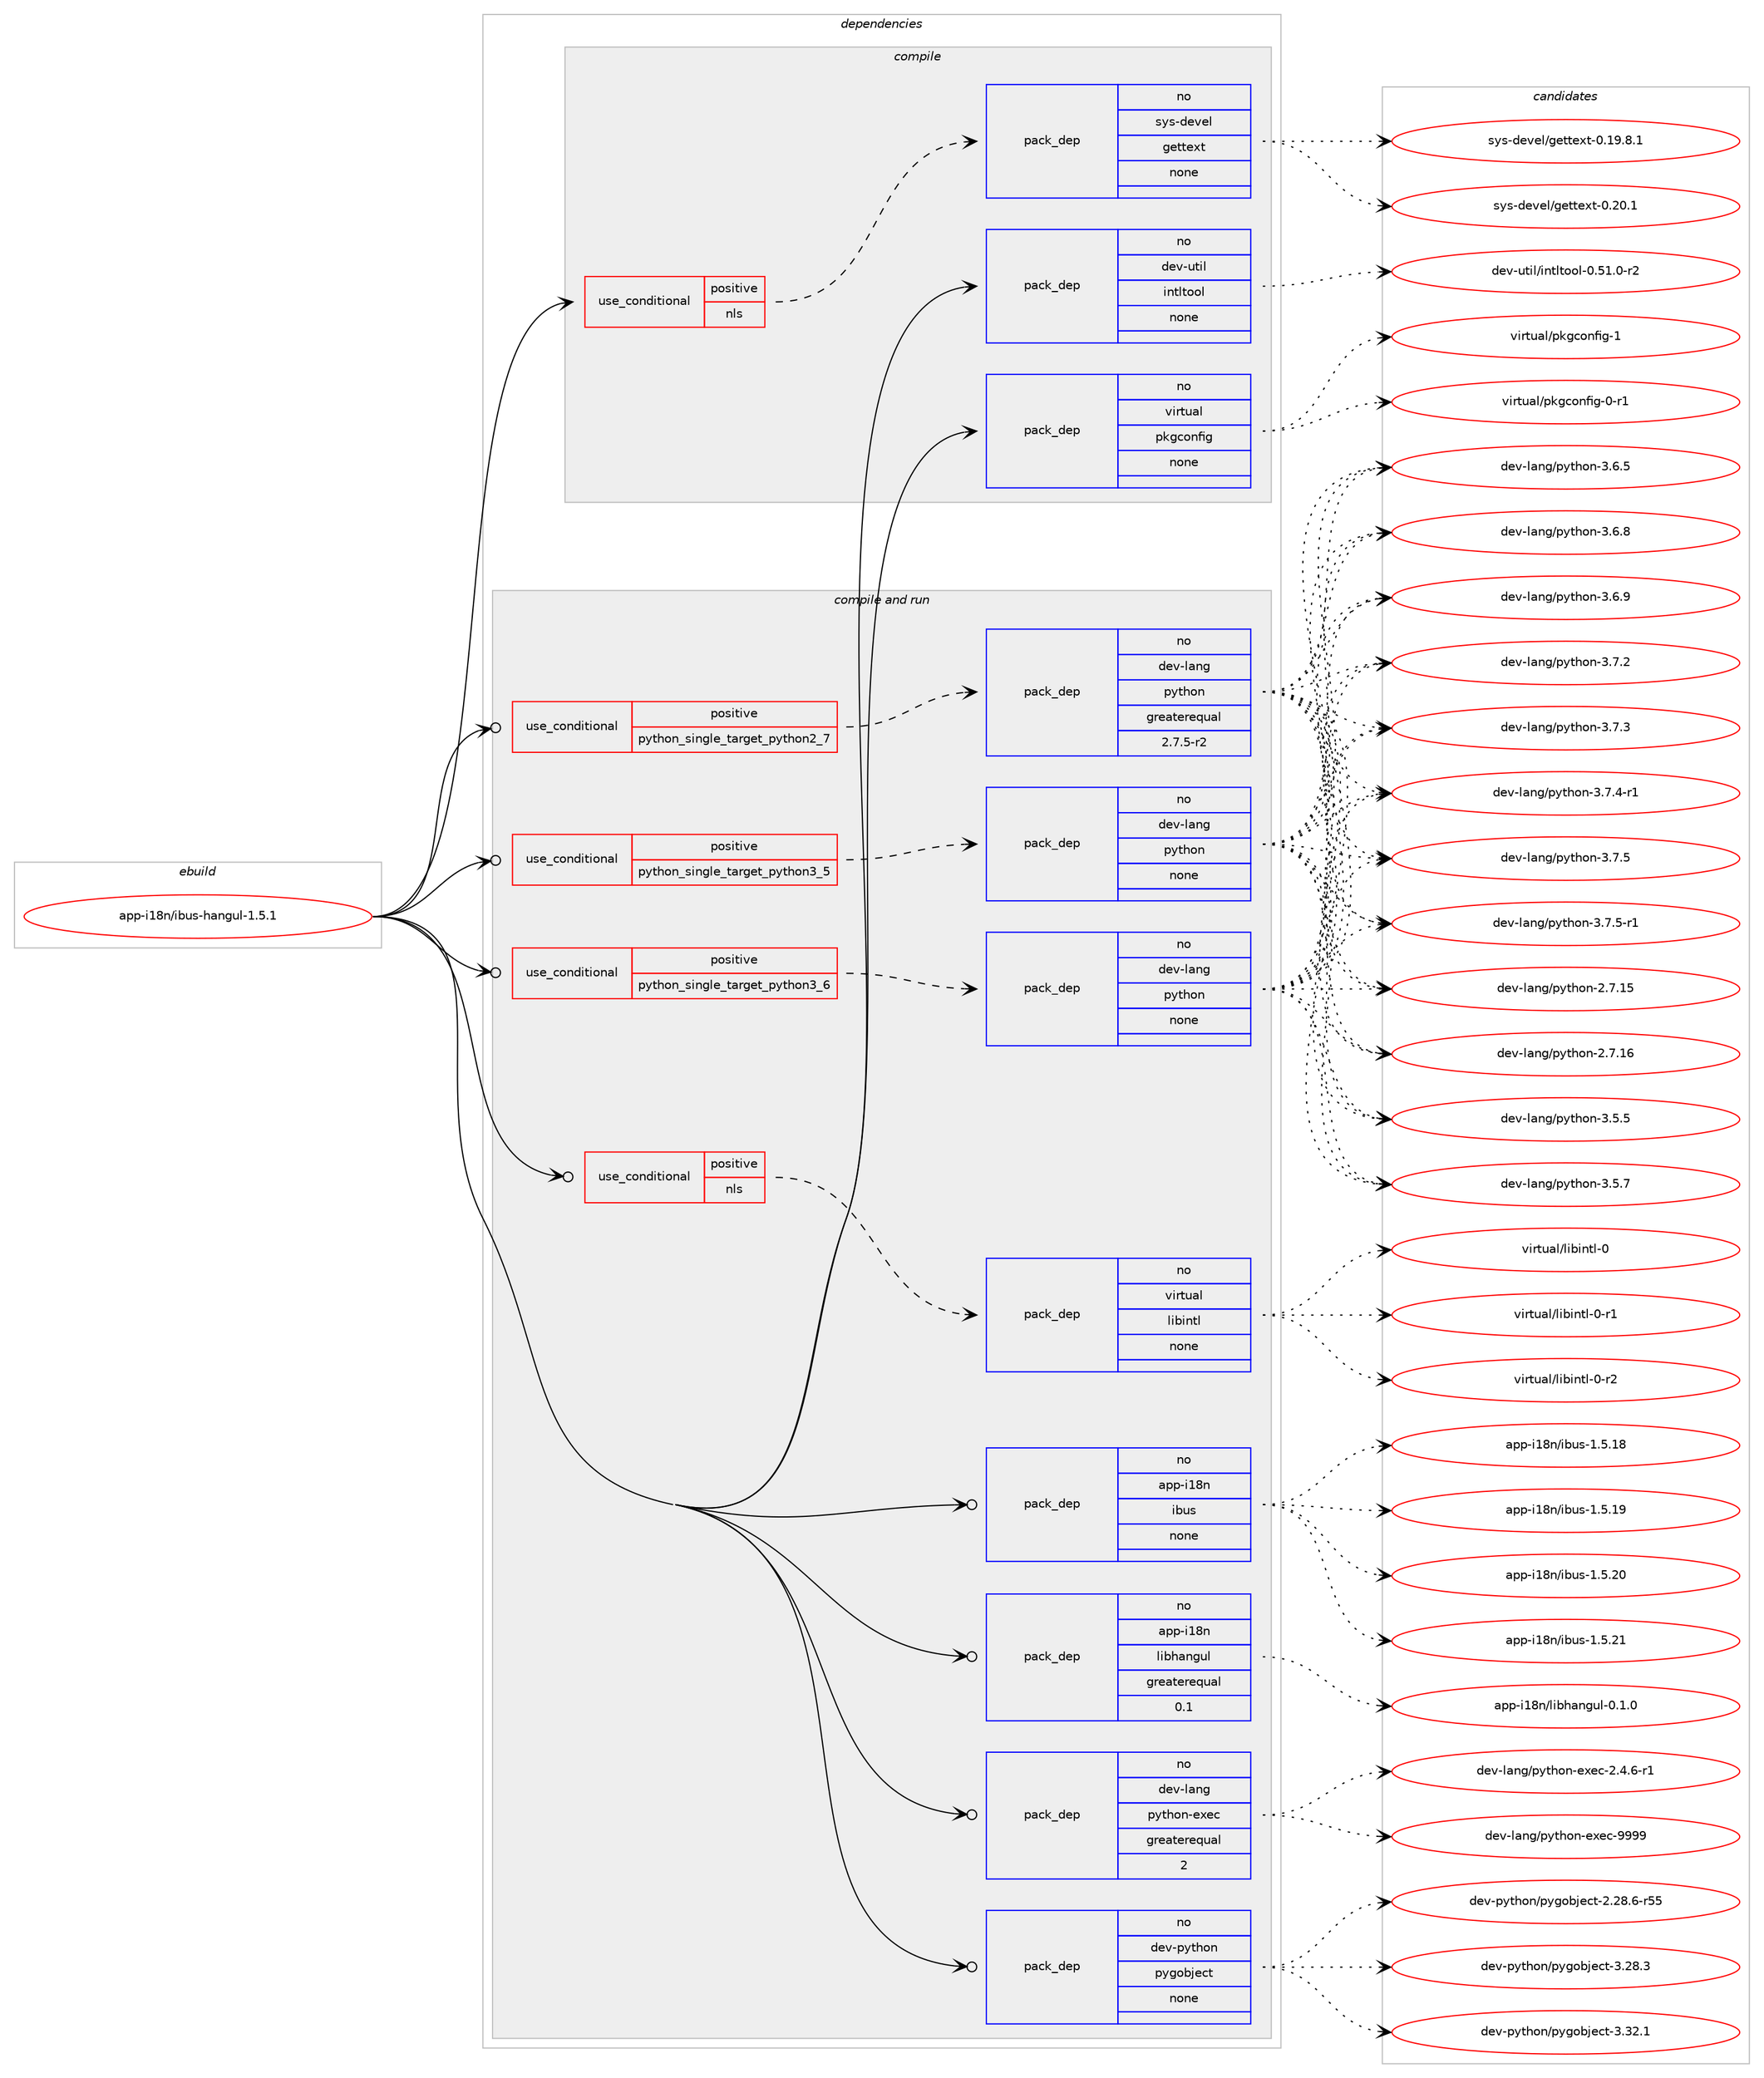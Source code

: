 digraph prolog {

# *************
# Graph options
# *************

newrank=true;
concentrate=true;
compound=true;
graph [rankdir=LR,fontname=Helvetica,fontsize=10,ranksep=1.5];#, ranksep=2.5, nodesep=0.2];
edge  [arrowhead=vee];
node  [fontname=Helvetica,fontsize=10];

# **********
# The ebuild
# **********

subgraph cluster_leftcol {
color=gray;
rank=same;
label=<<i>ebuild</i>>;
id [label="app-i18n/ibus-hangul-1.5.1", color=red, width=4, href="../app-i18n/ibus-hangul-1.5.1.svg"];
}

# ****************
# The dependencies
# ****************

subgraph cluster_midcol {
color=gray;
label=<<i>dependencies</i>>;
subgraph cluster_compile {
fillcolor="#eeeeee";
style=filled;
label=<<i>compile</i>>;
subgraph cond118323 {
dependency494833 [label=<<TABLE BORDER="0" CELLBORDER="1" CELLSPACING="0" CELLPADDING="4"><TR><TD ROWSPAN="3" CELLPADDING="10">use_conditional</TD></TR><TR><TD>positive</TD></TR><TR><TD>nls</TD></TR></TABLE>>, shape=none, color=red];
subgraph pack367600 {
dependency494834 [label=<<TABLE BORDER="0" CELLBORDER="1" CELLSPACING="0" CELLPADDING="4" WIDTH="220"><TR><TD ROWSPAN="6" CELLPADDING="30">pack_dep</TD></TR><TR><TD WIDTH="110">no</TD></TR><TR><TD>sys-devel</TD></TR><TR><TD>gettext</TD></TR><TR><TD>none</TD></TR><TR><TD></TD></TR></TABLE>>, shape=none, color=blue];
}
dependency494833:e -> dependency494834:w [weight=20,style="dashed",arrowhead="vee"];
}
id:e -> dependency494833:w [weight=20,style="solid",arrowhead="vee"];
subgraph pack367601 {
dependency494835 [label=<<TABLE BORDER="0" CELLBORDER="1" CELLSPACING="0" CELLPADDING="4" WIDTH="220"><TR><TD ROWSPAN="6" CELLPADDING="30">pack_dep</TD></TR><TR><TD WIDTH="110">no</TD></TR><TR><TD>dev-util</TD></TR><TR><TD>intltool</TD></TR><TR><TD>none</TD></TR><TR><TD></TD></TR></TABLE>>, shape=none, color=blue];
}
id:e -> dependency494835:w [weight=20,style="solid",arrowhead="vee"];
subgraph pack367602 {
dependency494836 [label=<<TABLE BORDER="0" CELLBORDER="1" CELLSPACING="0" CELLPADDING="4" WIDTH="220"><TR><TD ROWSPAN="6" CELLPADDING="30">pack_dep</TD></TR><TR><TD WIDTH="110">no</TD></TR><TR><TD>virtual</TD></TR><TR><TD>pkgconfig</TD></TR><TR><TD>none</TD></TR><TR><TD></TD></TR></TABLE>>, shape=none, color=blue];
}
id:e -> dependency494836:w [weight=20,style="solid",arrowhead="vee"];
}
subgraph cluster_compileandrun {
fillcolor="#eeeeee";
style=filled;
label=<<i>compile and run</i>>;
subgraph cond118324 {
dependency494837 [label=<<TABLE BORDER="0" CELLBORDER="1" CELLSPACING="0" CELLPADDING="4"><TR><TD ROWSPAN="3" CELLPADDING="10">use_conditional</TD></TR><TR><TD>positive</TD></TR><TR><TD>nls</TD></TR></TABLE>>, shape=none, color=red];
subgraph pack367603 {
dependency494838 [label=<<TABLE BORDER="0" CELLBORDER="1" CELLSPACING="0" CELLPADDING="4" WIDTH="220"><TR><TD ROWSPAN="6" CELLPADDING="30">pack_dep</TD></TR><TR><TD WIDTH="110">no</TD></TR><TR><TD>virtual</TD></TR><TR><TD>libintl</TD></TR><TR><TD>none</TD></TR><TR><TD></TD></TR></TABLE>>, shape=none, color=blue];
}
dependency494837:e -> dependency494838:w [weight=20,style="dashed",arrowhead="vee"];
}
id:e -> dependency494837:w [weight=20,style="solid",arrowhead="odotvee"];
subgraph cond118325 {
dependency494839 [label=<<TABLE BORDER="0" CELLBORDER="1" CELLSPACING="0" CELLPADDING="4"><TR><TD ROWSPAN="3" CELLPADDING="10">use_conditional</TD></TR><TR><TD>positive</TD></TR><TR><TD>python_single_target_python2_7</TD></TR></TABLE>>, shape=none, color=red];
subgraph pack367604 {
dependency494840 [label=<<TABLE BORDER="0" CELLBORDER="1" CELLSPACING="0" CELLPADDING="4" WIDTH="220"><TR><TD ROWSPAN="6" CELLPADDING="30">pack_dep</TD></TR><TR><TD WIDTH="110">no</TD></TR><TR><TD>dev-lang</TD></TR><TR><TD>python</TD></TR><TR><TD>greaterequal</TD></TR><TR><TD>2.7.5-r2</TD></TR></TABLE>>, shape=none, color=blue];
}
dependency494839:e -> dependency494840:w [weight=20,style="dashed",arrowhead="vee"];
}
id:e -> dependency494839:w [weight=20,style="solid",arrowhead="odotvee"];
subgraph cond118326 {
dependency494841 [label=<<TABLE BORDER="0" CELLBORDER="1" CELLSPACING="0" CELLPADDING="4"><TR><TD ROWSPAN="3" CELLPADDING="10">use_conditional</TD></TR><TR><TD>positive</TD></TR><TR><TD>python_single_target_python3_5</TD></TR></TABLE>>, shape=none, color=red];
subgraph pack367605 {
dependency494842 [label=<<TABLE BORDER="0" CELLBORDER="1" CELLSPACING="0" CELLPADDING="4" WIDTH="220"><TR><TD ROWSPAN="6" CELLPADDING="30">pack_dep</TD></TR><TR><TD WIDTH="110">no</TD></TR><TR><TD>dev-lang</TD></TR><TR><TD>python</TD></TR><TR><TD>none</TD></TR><TR><TD></TD></TR></TABLE>>, shape=none, color=blue];
}
dependency494841:e -> dependency494842:w [weight=20,style="dashed",arrowhead="vee"];
}
id:e -> dependency494841:w [weight=20,style="solid",arrowhead="odotvee"];
subgraph cond118327 {
dependency494843 [label=<<TABLE BORDER="0" CELLBORDER="1" CELLSPACING="0" CELLPADDING="4"><TR><TD ROWSPAN="3" CELLPADDING="10">use_conditional</TD></TR><TR><TD>positive</TD></TR><TR><TD>python_single_target_python3_6</TD></TR></TABLE>>, shape=none, color=red];
subgraph pack367606 {
dependency494844 [label=<<TABLE BORDER="0" CELLBORDER="1" CELLSPACING="0" CELLPADDING="4" WIDTH="220"><TR><TD ROWSPAN="6" CELLPADDING="30">pack_dep</TD></TR><TR><TD WIDTH="110">no</TD></TR><TR><TD>dev-lang</TD></TR><TR><TD>python</TD></TR><TR><TD>none</TD></TR><TR><TD></TD></TR></TABLE>>, shape=none, color=blue];
}
dependency494843:e -> dependency494844:w [weight=20,style="dashed",arrowhead="vee"];
}
id:e -> dependency494843:w [weight=20,style="solid",arrowhead="odotvee"];
subgraph pack367607 {
dependency494845 [label=<<TABLE BORDER="0" CELLBORDER="1" CELLSPACING="0" CELLPADDING="4" WIDTH="220"><TR><TD ROWSPAN="6" CELLPADDING="30">pack_dep</TD></TR><TR><TD WIDTH="110">no</TD></TR><TR><TD>app-i18n</TD></TR><TR><TD>ibus</TD></TR><TR><TD>none</TD></TR><TR><TD></TD></TR></TABLE>>, shape=none, color=blue];
}
id:e -> dependency494845:w [weight=20,style="solid",arrowhead="odotvee"];
subgraph pack367608 {
dependency494846 [label=<<TABLE BORDER="0" CELLBORDER="1" CELLSPACING="0" CELLPADDING="4" WIDTH="220"><TR><TD ROWSPAN="6" CELLPADDING="30">pack_dep</TD></TR><TR><TD WIDTH="110">no</TD></TR><TR><TD>app-i18n</TD></TR><TR><TD>libhangul</TD></TR><TR><TD>greaterequal</TD></TR><TR><TD>0.1</TD></TR></TABLE>>, shape=none, color=blue];
}
id:e -> dependency494846:w [weight=20,style="solid",arrowhead="odotvee"];
subgraph pack367609 {
dependency494847 [label=<<TABLE BORDER="0" CELLBORDER="1" CELLSPACING="0" CELLPADDING="4" WIDTH="220"><TR><TD ROWSPAN="6" CELLPADDING="30">pack_dep</TD></TR><TR><TD WIDTH="110">no</TD></TR><TR><TD>dev-lang</TD></TR><TR><TD>python-exec</TD></TR><TR><TD>greaterequal</TD></TR><TR><TD>2</TD></TR></TABLE>>, shape=none, color=blue];
}
id:e -> dependency494847:w [weight=20,style="solid",arrowhead="odotvee"];
subgraph pack367610 {
dependency494848 [label=<<TABLE BORDER="0" CELLBORDER="1" CELLSPACING="0" CELLPADDING="4" WIDTH="220"><TR><TD ROWSPAN="6" CELLPADDING="30">pack_dep</TD></TR><TR><TD WIDTH="110">no</TD></TR><TR><TD>dev-python</TD></TR><TR><TD>pygobject</TD></TR><TR><TD>none</TD></TR><TR><TD></TD></TR></TABLE>>, shape=none, color=blue];
}
id:e -> dependency494848:w [weight=20,style="solid",arrowhead="odotvee"];
}
subgraph cluster_run {
fillcolor="#eeeeee";
style=filled;
label=<<i>run</i>>;
}
}

# **************
# The candidates
# **************

subgraph cluster_choices {
rank=same;
color=gray;
label=<<i>candidates</i>>;

subgraph choice367600 {
color=black;
nodesep=1;
choice1151211154510010111810110847103101116116101120116454846495746564649 [label="sys-devel/gettext-0.19.8.1", color=red, width=4,href="../sys-devel/gettext-0.19.8.1.svg"];
choice115121115451001011181011084710310111611610112011645484650484649 [label="sys-devel/gettext-0.20.1", color=red, width=4,href="../sys-devel/gettext-0.20.1.svg"];
dependency494834:e -> choice1151211154510010111810110847103101116116101120116454846495746564649:w [style=dotted,weight="100"];
dependency494834:e -> choice115121115451001011181011084710310111611610112011645484650484649:w [style=dotted,weight="100"];
}
subgraph choice367601 {
color=black;
nodesep=1;
choice1001011184511711610510847105110116108116111111108454846534946484511450 [label="dev-util/intltool-0.51.0-r2", color=red, width=4,href="../dev-util/intltool-0.51.0-r2.svg"];
dependency494835:e -> choice1001011184511711610510847105110116108116111111108454846534946484511450:w [style=dotted,weight="100"];
}
subgraph choice367602 {
color=black;
nodesep=1;
choice11810511411611797108471121071039911111010210510345484511449 [label="virtual/pkgconfig-0-r1", color=red, width=4,href="../virtual/pkgconfig-0-r1.svg"];
choice1181051141161179710847112107103991111101021051034549 [label="virtual/pkgconfig-1", color=red, width=4,href="../virtual/pkgconfig-1.svg"];
dependency494836:e -> choice11810511411611797108471121071039911111010210510345484511449:w [style=dotted,weight="100"];
dependency494836:e -> choice1181051141161179710847112107103991111101021051034549:w [style=dotted,weight="100"];
}
subgraph choice367603 {
color=black;
nodesep=1;
choice1181051141161179710847108105981051101161084548 [label="virtual/libintl-0", color=red, width=4,href="../virtual/libintl-0.svg"];
choice11810511411611797108471081059810511011610845484511449 [label="virtual/libintl-0-r1", color=red, width=4,href="../virtual/libintl-0-r1.svg"];
choice11810511411611797108471081059810511011610845484511450 [label="virtual/libintl-0-r2", color=red, width=4,href="../virtual/libintl-0-r2.svg"];
dependency494838:e -> choice1181051141161179710847108105981051101161084548:w [style=dotted,weight="100"];
dependency494838:e -> choice11810511411611797108471081059810511011610845484511449:w [style=dotted,weight="100"];
dependency494838:e -> choice11810511411611797108471081059810511011610845484511450:w [style=dotted,weight="100"];
}
subgraph choice367604 {
color=black;
nodesep=1;
choice10010111845108971101034711212111610411111045504655464953 [label="dev-lang/python-2.7.15", color=red, width=4,href="../dev-lang/python-2.7.15.svg"];
choice10010111845108971101034711212111610411111045504655464954 [label="dev-lang/python-2.7.16", color=red, width=4,href="../dev-lang/python-2.7.16.svg"];
choice100101118451089711010347112121116104111110455146534653 [label="dev-lang/python-3.5.5", color=red, width=4,href="../dev-lang/python-3.5.5.svg"];
choice100101118451089711010347112121116104111110455146534655 [label="dev-lang/python-3.5.7", color=red, width=4,href="../dev-lang/python-3.5.7.svg"];
choice100101118451089711010347112121116104111110455146544653 [label="dev-lang/python-3.6.5", color=red, width=4,href="../dev-lang/python-3.6.5.svg"];
choice100101118451089711010347112121116104111110455146544656 [label="dev-lang/python-3.6.8", color=red, width=4,href="../dev-lang/python-3.6.8.svg"];
choice100101118451089711010347112121116104111110455146544657 [label="dev-lang/python-3.6.9", color=red, width=4,href="../dev-lang/python-3.6.9.svg"];
choice100101118451089711010347112121116104111110455146554650 [label="dev-lang/python-3.7.2", color=red, width=4,href="../dev-lang/python-3.7.2.svg"];
choice100101118451089711010347112121116104111110455146554651 [label="dev-lang/python-3.7.3", color=red, width=4,href="../dev-lang/python-3.7.3.svg"];
choice1001011184510897110103471121211161041111104551465546524511449 [label="dev-lang/python-3.7.4-r1", color=red, width=4,href="../dev-lang/python-3.7.4-r1.svg"];
choice100101118451089711010347112121116104111110455146554653 [label="dev-lang/python-3.7.5", color=red, width=4,href="../dev-lang/python-3.7.5.svg"];
choice1001011184510897110103471121211161041111104551465546534511449 [label="dev-lang/python-3.7.5-r1", color=red, width=4,href="../dev-lang/python-3.7.5-r1.svg"];
dependency494840:e -> choice10010111845108971101034711212111610411111045504655464953:w [style=dotted,weight="100"];
dependency494840:e -> choice10010111845108971101034711212111610411111045504655464954:w [style=dotted,weight="100"];
dependency494840:e -> choice100101118451089711010347112121116104111110455146534653:w [style=dotted,weight="100"];
dependency494840:e -> choice100101118451089711010347112121116104111110455146534655:w [style=dotted,weight="100"];
dependency494840:e -> choice100101118451089711010347112121116104111110455146544653:w [style=dotted,weight="100"];
dependency494840:e -> choice100101118451089711010347112121116104111110455146544656:w [style=dotted,weight="100"];
dependency494840:e -> choice100101118451089711010347112121116104111110455146544657:w [style=dotted,weight="100"];
dependency494840:e -> choice100101118451089711010347112121116104111110455146554650:w [style=dotted,weight="100"];
dependency494840:e -> choice100101118451089711010347112121116104111110455146554651:w [style=dotted,weight="100"];
dependency494840:e -> choice1001011184510897110103471121211161041111104551465546524511449:w [style=dotted,weight="100"];
dependency494840:e -> choice100101118451089711010347112121116104111110455146554653:w [style=dotted,weight="100"];
dependency494840:e -> choice1001011184510897110103471121211161041111104551465546534511449:w [style=dotted,weight="100"];
}
subgraph choice367605 {
color=black;
nodesep=1;
choice10010111845108971101034711212111610411111045504655464953 [label="dev-lang/python-2.7.15", color=red, width=4,href="../dev-lang/python-2.7.15.svg"];
choice10010111845108971101034711212111610411111045504655464954 [label="dev-lang/python-2.7.16", color=red, width=4,href="../dev-lang/python-2.7.16.svg"];
choice100101118451089711010347112121116104111110455146534653 [label="dev-lang/python-3.5.5", color=red, width=4,href="../dev-lang/python-3.5.5.svg"];
choice100101118451089711010347112121116104111110455146534655 [label="dev-lang/python-3.5.7", color=red, width=4,href="../dev-lang/python-3.5.7.svg"];
choice100101118451089711010347112121116104111110455146544653 [label="dev-lang/python-3.6.5", color=red, width=4,href="../dev-lang/python-3.6.5.svg"];
choice100101118451089711010347112121116104111110455146544656 [label="dev-lang/python-3.6.8", color=red, width=4,href="../dev-lang/python-3.6.8.svg"];
choice100101118451089711010347112121116104111110455146544657 [label="dev-lang/python-3.6.9", color=red, width=4,href="../dev-lang/python-3.6.9.svg"];
choice100101118451089711010347112121116104111110455146554650 [label="dev-lang/python-3.7.2", color=red, width=4,href="../dev-lang/python-3.7.2.svg"];
choice100101118451089711010347112121116104111110455146554651 [label="dev-lang/python-3.7.3", color=red, width=4,href="../dev-lang/python-3.7.3.svg"];
choice1001011184510897110103471121211161041111104551465546524511449 [label="dev-lang/python-3.7.4-r1", color=red, width=4,href="../dev-lang/python-3.7.4-r1.svg"];
choice100101118451089711010347112121116104111110455146554653 [label="dev-lang/python-3.7.5", color=red, width=4,href="../dev-lang/python-3.7.5.svg"];
choice1001011184510897110103471121211161041111104551465546534511449 [label="dev-lang/python-3.7.5-r1", color=red, width=4,href="../dev-lang/python-3.7.5-r1.svg"];
dependency494842:e -> choice10010111845108971101034711212111610411111045504655464953:w [style=dotted,weight="100"];
dependency494842:e -> choice10010111845108971101034711212111610411111045504655464954:w [style=dotted,weight="100"];
dependency494842:e -> choice100101118451089711010347112121116104111110455146534653:w [style=dotted,weight="100"];
dependency494842:e -> choice100101118451089711010347112121116104111110455146534655:w [style=dotted,weight="100"];
dependency494842:e -> choice100101118451089711010347112121116104111110455146544653:w [style=dotted,weight="100"];
dependency494842:e -> choice100101118451089711010347112121116104111110455146544656:w [style=dotted,weight="100"];
dependency494842:e -> choice100101118451089711010347112121116104111110455146544657:w [style=dotted,weight="100"];
dependency494842:e -> choice100101118451089711010347112121116104111110455146554650:w [style=dotted,weight="100"];
dependency494842:e -> choice100101118451089711010347112121116104111110455146554651:w [style=dotted,weight="100"];
dependency494842:e -> choice1001011184510897110103471121211161041111104551465546524511449:w [style=dotted,weight="100"];
dependency494842:e -> choice100101118451089711010347112121116104111110455146554653:w [style=dotted,weight="100"];
dependency494842:e -> choice1001011184510897110103471121211161041111104551465546534511449:w [style=dotted,weight="100"];
}
subgraph choice367606 {
color=black;
nodesep=1;
choice10010111845108971101034711212111610411111045504655464953 [label="dev-lang/python-2.7.15", color=red, width=4,href="../dev-lang/python-2.7.15.svg"];
choice10010111845108971101034711212111610411111045504655464954 [label="dev-lang/python-2.7.16", color=red, width=4,href="../dev-lang/python-2.7.16.svg"];
choice100101118451089711010347112121116104111110455146534653 [label="dev-lang/python-3.5.5", color=red, width=4,href="../dev-lang/python-3.5.5.svg"];
choice100101118451089711010347112121116104111110455146534655 [label="dev-lang/python-3.5.7", color=red, width=4,href="../dev-lang/python-3.5.7.svg"];
choice100101118451089711010347112121116104111110455146544653 [label="dev-lang/python-3.6.5", color=red, width=4,href="../dev-lang/python-3.6.5.svg"];
choice100101118451089711010347112121116104111110455146544656 [label="dev-lang/python-3.6.8", color=red, width=4,href="../dev-lang/python-3.6.8.svg"];
choice100101118451089711010347112121116104111110455146544657 [label="dev-lang/python-3.6.9", color=red, width=4,href="../dev-lang/python-3.6.9.svg"];
choice100101118451089711010347112121116104111110455146554650 [label="dev-lang/python-3.7.2", color=red, width=4,href="../dev-lang/python-3.7.2.svg"];
choice100101118451089711010347112121116104111110455146554651 [label="dev-lang/python-3.7.3", color=red, width=4,href="../dev-lang/python-3.7.3.svg"];
choice1001011184510897110103471121211161041111104551465546524511449 [label="dev-lang/python-3.7.4-r1", color=red, width=4,href="../dev-lang/python-3.7.4-r1.svg"];
choice100101118451089711010347112121116104111110455146554653 [label="dev-lang/python-3.7.5", color=red, width=4,href="../dev-lang/python-3.7.5.svg"];
choice1001011184510897110103471121211161041111104551465546534511449 [label="dev-lang/python-3.7.5-r1", color=red, width=4,href="../dev-lang/python-3.7.5-r1.svg"];
dependency494844:e -> choice10010111845108971101034711212111610411111045504655464953:w [style=dotted,weight="100"];
dependency494844:e -> choice10010111845108971101034711212111610411111045504655464954:w [style=dotted,weight="100"];
dependency494844:e -> choice100101118451089711010347112121116104111110455146534653:w [style=dotted,weight="100"];
dependency494844:e -> choice100101118451089711010347112121116104111110455146534655:w [style=dotted,weight="100"];
dependency494844:e -> choice100101118451089711010347112121116104111110455146544653:w [style=dotted,weight="100"];
dependency494844:e -> choice100101118451089711010347112121116104111110455146544656:w [style=dotted,weight="100"];
dependency494844:e -> choice100101118451089711010347112121116104111110455146544657:w [style=dotted,weight="100"];
dependency494844:e -> choice100101118451089711010347112121116104111110455146554650:w [style=dotted,weight="100"];
dependency494844:e -> choice100101118451089711010347112121116104111110455146554651:w [style=dotted,weight="100"];
dependency494844:e -> choice1001011184510897110103471121211161041111104551465546524511449:w [style=dotted,weight="100"];
dependency494844:e -> choice100101118451089711010347112121116104111110455146554653:w [style=dotted,weight="100"];
dependency494844:e -> choice1001011184510897110103471121211161041111104551465546534511449:w [style=dotted,weight="100"];
}
subgraph choice367607 {
color=black;
nodesep=1;
choice97112112451054956110471059811711545494653464956 [label="app-i18n/ibus-1.5.18", color=red, width=4,href="../app-i18n/ibus-1.5.18.svg"];
choice97112112451054956110471059811711545494653464957 [label="app-i18n/ibus-1.5.19", color=red, width=4,href="../app-i18n/ibus-1.5.19.svg"];
choice97112112451054956110471059811711545494653465048 [label="app-i18n/ibus-1.5.20", color=red, width=4,href="../app-i18n/ibus-1.5.20.svg"];
choice97112112451054956110471059811711545494653465049 [label="app-i18n/ibus-1.5.21", color=red, width=4,href="../app-i18n/ibus-1.5.21.svg"];
dependency494845:e -> choice97112112451054956110471059811711545494653464956:w [style=dotted,weight="100"];
dependency494845:e -> choice97112112451054956110471059811711545494653464957:w [style=dotted,weight="100"];
dependency494845:e -> choice97112112451054956110471059811711545494653465048:w [style=dotted,weight="100"];
dependency494845:e -> choice97112112451054956110471059811711545494653465049:w [style=dotted,weight="100"];
}
subgraph choice367608 {
color=black;
nodesep=1;
choice97112112451054956110471081059810497110103117108454846494648 [label="app-i18n/libhangul-0.1.0", color=red, width=4,href="../app-i18n/libhangul-0.1.0.svg"];
dependency494846:e -> choice97112112451054956110471081059810497110103117108454846494648:w [style=dotted,weight="100"];
}
subgraph choice367609 {
color=black;
nodesep=1;
choice10010111845108971101034711212111610411111045101120101994550465246544511449 [label="dev-lang/python-exec-2.4.6-r1", color=red, width=4,href="../dev-lang/python-exec-2.4.6-r1.svg"];
choice10010111845108971101034711212111610411111045101120101994557575757 [label="dev-lang/python-exec-9999", color=red, width=4,href="../dev-lang/python-exec-9999.svg"];
dependency494847:e -> choice10010111845108971101034711212111610411111045101120101994550465246544511449:w [style=dotted,weight="100"];
dependency494847:e -> choice10010111845108971101034711212111610411111045101120101994557575757:w [style=dotted,weight="100"];
}
subgraph choice367610 {
color=black;
nodesep=1;
choice1001011184511212111610411111047112121103111981061019911645504650564654451145353 [label="dev-python/pygobject-2.28.6-r55", color=red, width=4,href="../dev-python/pygobject-2.28.6-r55.svg"];
choice1001011184511212111610411111047112121103111981061019911645514650564651 [label="dev-python/pygobject-3.28.3", color=red, width=4,href="../dev-python/pygobject-3.28.3.svg"];
choice1001011184511212111610411111047112121103111981061019911645514651504649 [label="dev-python/pygobject-3.32.1", color=red, width=4,href="../dev-python/pygobject-3.32.1.svg"];
dependency494848:e -> choice1001011184511212111610411111047112121103111981061019911645504650564654451145353:w [style=dotted,weight="100"];
dependency494848:e -> choice1001011184511212111610411111047112121103111981061019911645514650564651:w [style=dotted,weight="100"];
dependency494848:e -> choice1001011184511212111610411111047112121103111981061019911645514651504649:w [style=dotted,weight="100"];
}
}

}
